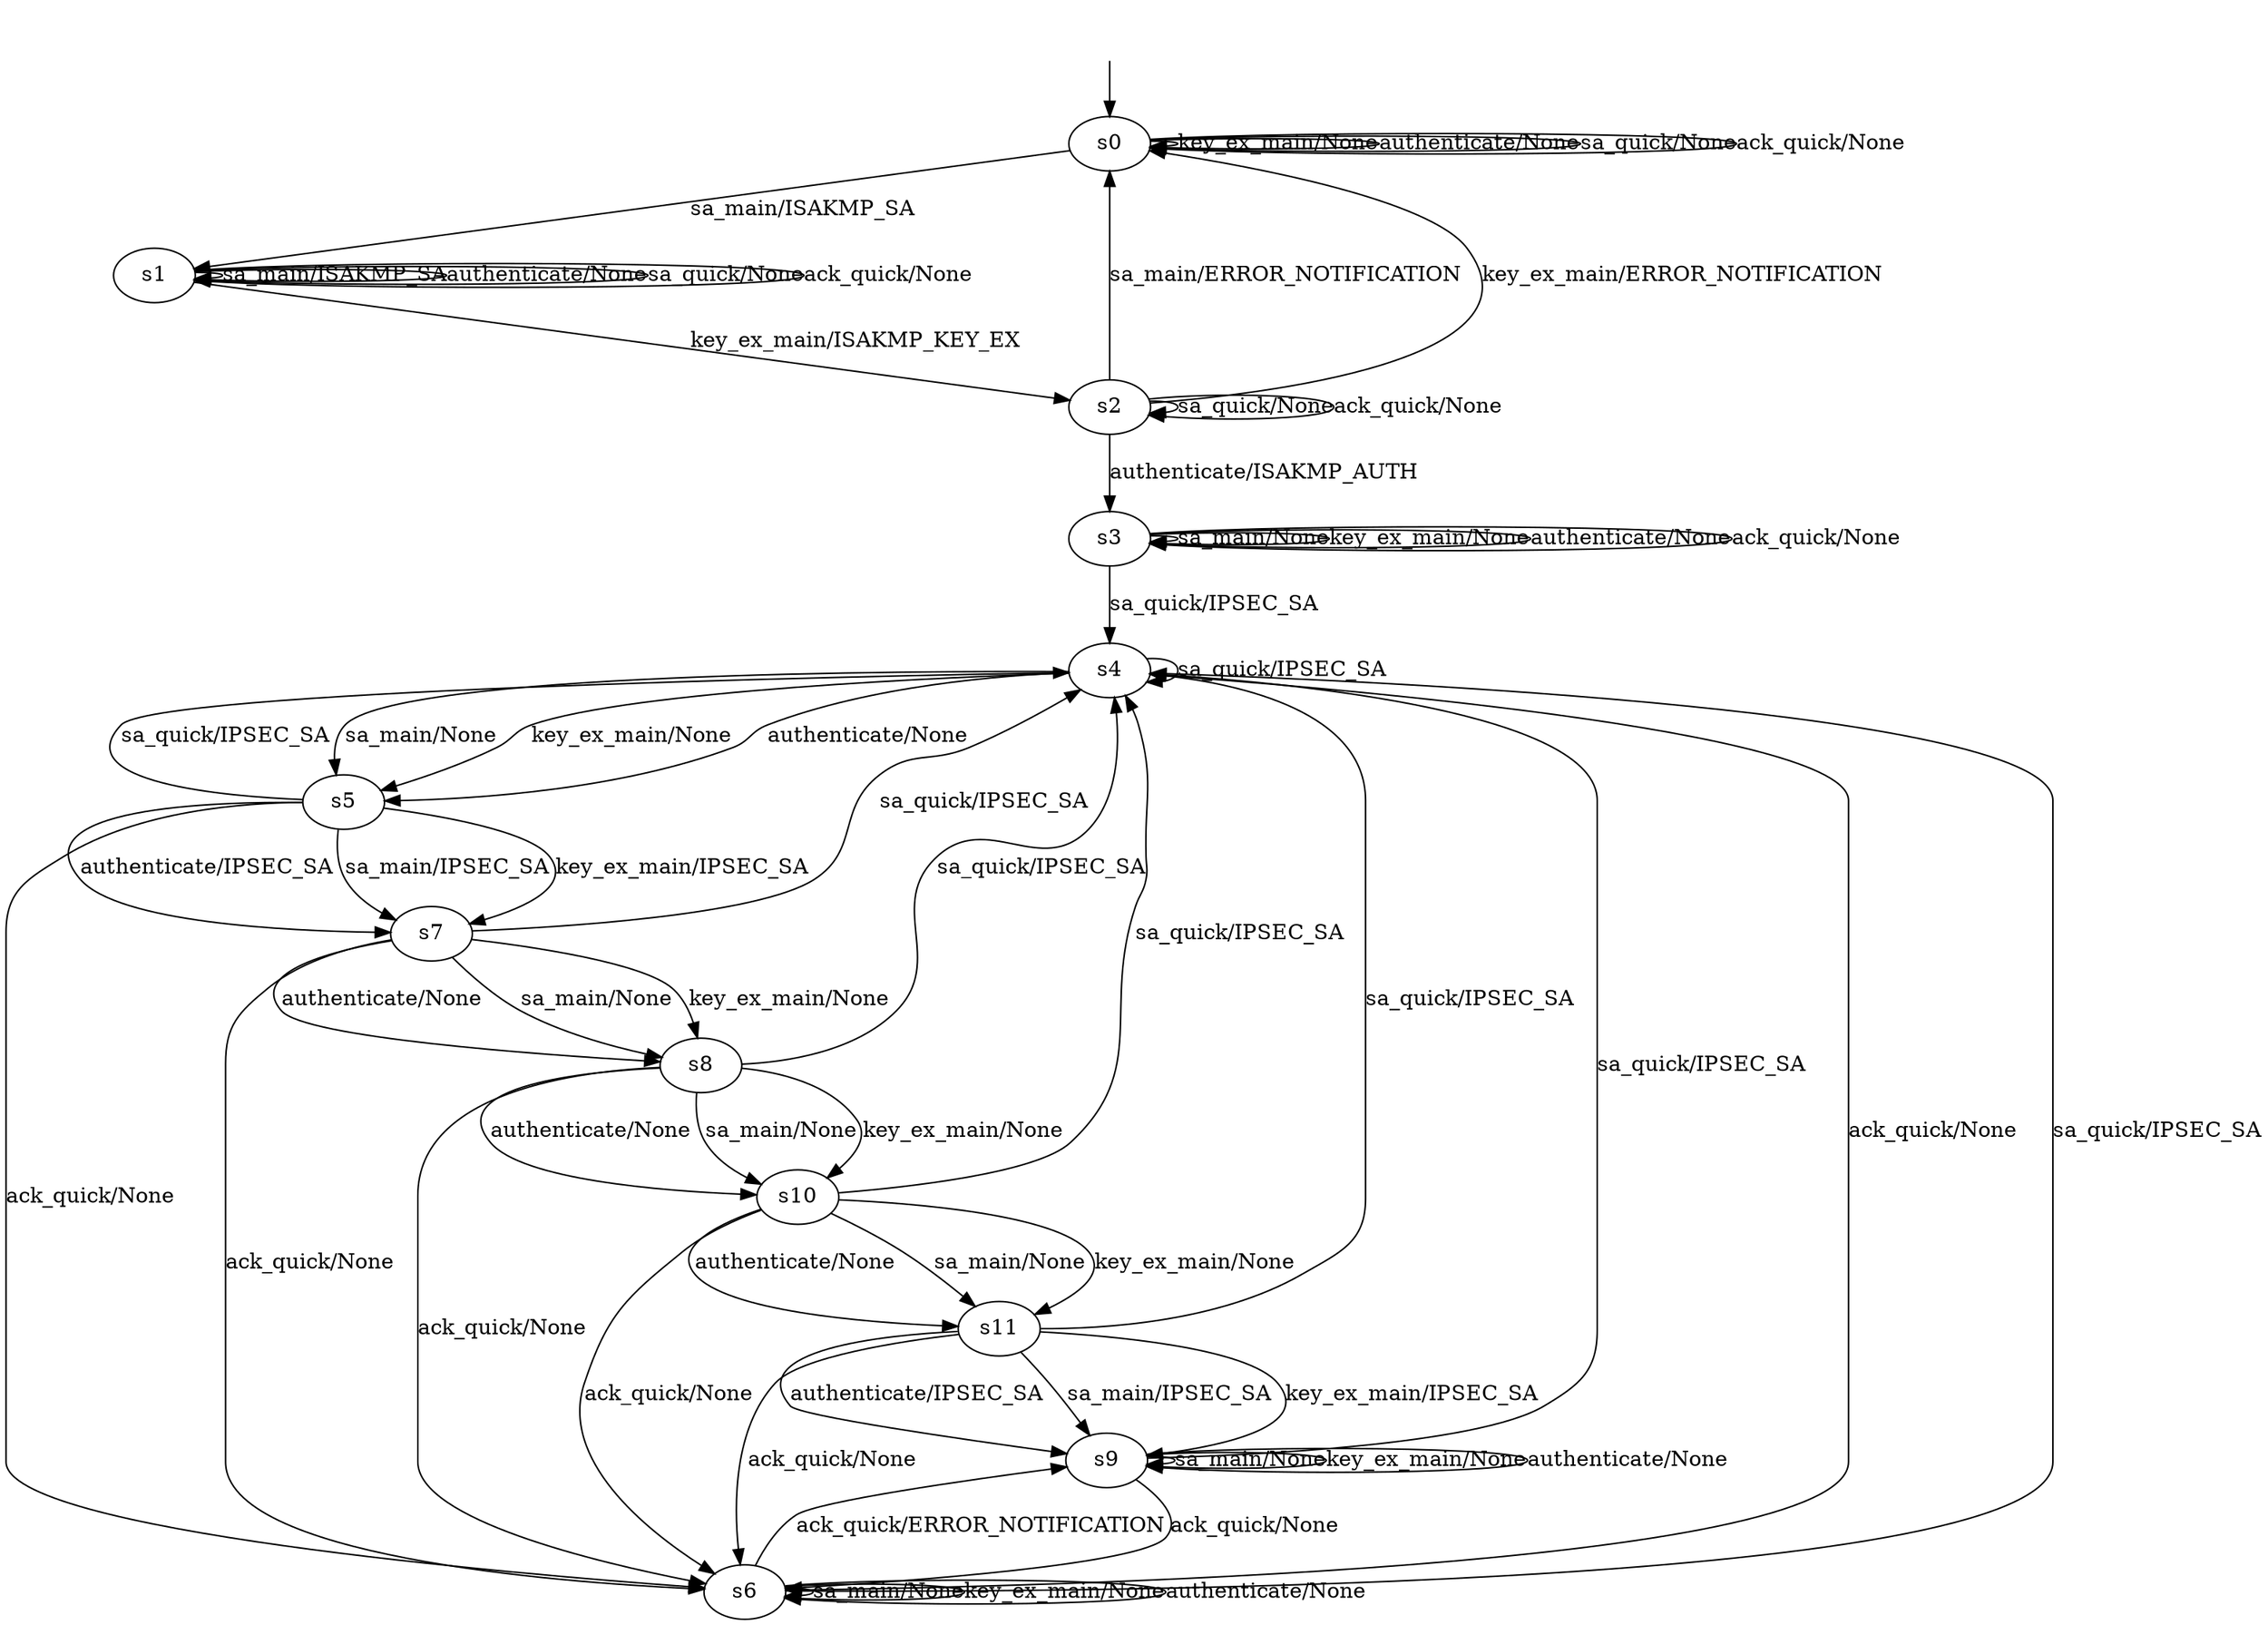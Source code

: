 digraph "this2.dot" {
s0 [label=s0];
s1 [label=s1];
s2 [label=s2];
s3 [label=s3];
s4 [label=s4];
s5 [label=s5];
s6 [label=s6];
s7 [label=s7];
s8 [label=s8];
s9 [label=s9];
s10 [label=s10];
s11 [label=s11];
s0 -> s1  [label="sa_main/ISAKMP_SA"];
s0 -> s0  [label="key_ex_main/None"];
s0 -> s0  [label="authenticate/None"];
s0 -> s0  [label="sa_quick/None"];
s0 -> s0  [label="ack_quick/None"];
s1 -> s1  [label="sa_main/ISAKMP_SA"];
s1 -> s2  [label="key_ex_main/ISAKMP_KEY_EX"];
s1 -> s1  [label="authenticate/None"];
s1 -> s1  [label="sa_quick/None"];
s1 -> s1  [label="ack_quick/None"];
s2 -> s0  [label="sa_main/ERROR_NOTIFICATION"];
s2 -> s0  [label="key_ex_main/ERROR_NOTIFICATION"];
s2 -> s3  [label="authenticate/ISAKMP_AUTH"];
s2 -> s2  [label="sa_quick/None"];
s2 -> s2  [label="ack_quick/None"];
s3 -> s3  [label="sa_main/None"];
s3 -> s3  [label="key_ex_main/None"];
s3 -> s3  [label="authenticate/None"];
s3 -> s4  [label="sa_quick/IPSEC_SA"];
s3 -> s3  [label="ack_quick/None"];
s4 -> s5  [label="sa_main/None"];
s4 -> s5  [label="key_ex_main/None"];
s4 -> s5  [label="authenticate/None"];
s4 -> s4  [label="sa_quick/IPSEC_SA"];
s4 -> s6  [label="ack_quick/None"];
s5 -> s7  [label="sa_main/IPSEC_SA"];
s5 -> s7  [label="key_ex_main/IPSEC_SA"];
s5 -> s7  [label="authenticate/IPSEC_SA"];
s5 -> s4  [label="sa_quick/IPSEC_SA"];
s5 -> s6  [label="ack_quick/None"];
s6 -> s6  [label="sa_main/None"];
s6 -> s6  [label="key_ex_main/None"];
s6 -> s6  [label="authenticate/None"];
s6 -> s4  [label="sa_quick/IPSEC_SA"];
s6 -> s9  [label="ack_quick/ERROR_NOTIFICATION"];
s7 -> s8  [label="sa_main/None"];
s7 -> s8  [label="key_ex_main/None"];
s7 -> s8  [label="authenticate/None"];
s7 -> s4  [label="sa_quick/IPSEC_SA"];
s7 -> s6  [label="ack_quick/None"];
s8 -> s10  [label="sa_main/None"];
s8 -> s10  [label="key_ex_main/None"];
s8 -> s10  [label="authenticate/None"];
s8 -> s4  [label="sa_quick/IPSEC_SA"];
s8 -> s6  [label="ack_quick/None"];
s9 -> s9  [label="sa_main/None"];
s9 -> s9  [label="key_ex_main/None"];
s9 -> s9  [label="authenticate/None"];
s9 -> s4  [label="sa_quick/IPSEC_SA"];
s9 -> s6  [label="ack_quick/None"];
s10 -> s11  [label="sa_main/None"];
s10 -> s11  [label="key_ex_main/None"];
s10 -> s11  [label="authenticate/None"];
s10 -> s4  [label="sa_quick/IPSEC_SA"];
s10 -> s6  [label="ack_quick/None"];
s11 -> s9  [label="sa_main/IPSEC_SA"];
s11 -> s9  [label="key_ex_main/IPSEC_SA"];
s11 -> s9  [label="authenticate/IPSEC_SA"];
s11 -> s4  [label="sa_quick/IPSEC_SA"];
s11 -> s6  [label="ack_quick/None"];
__start0 [label="", shape=none];
__start0 -> s0  [label=""];
}
